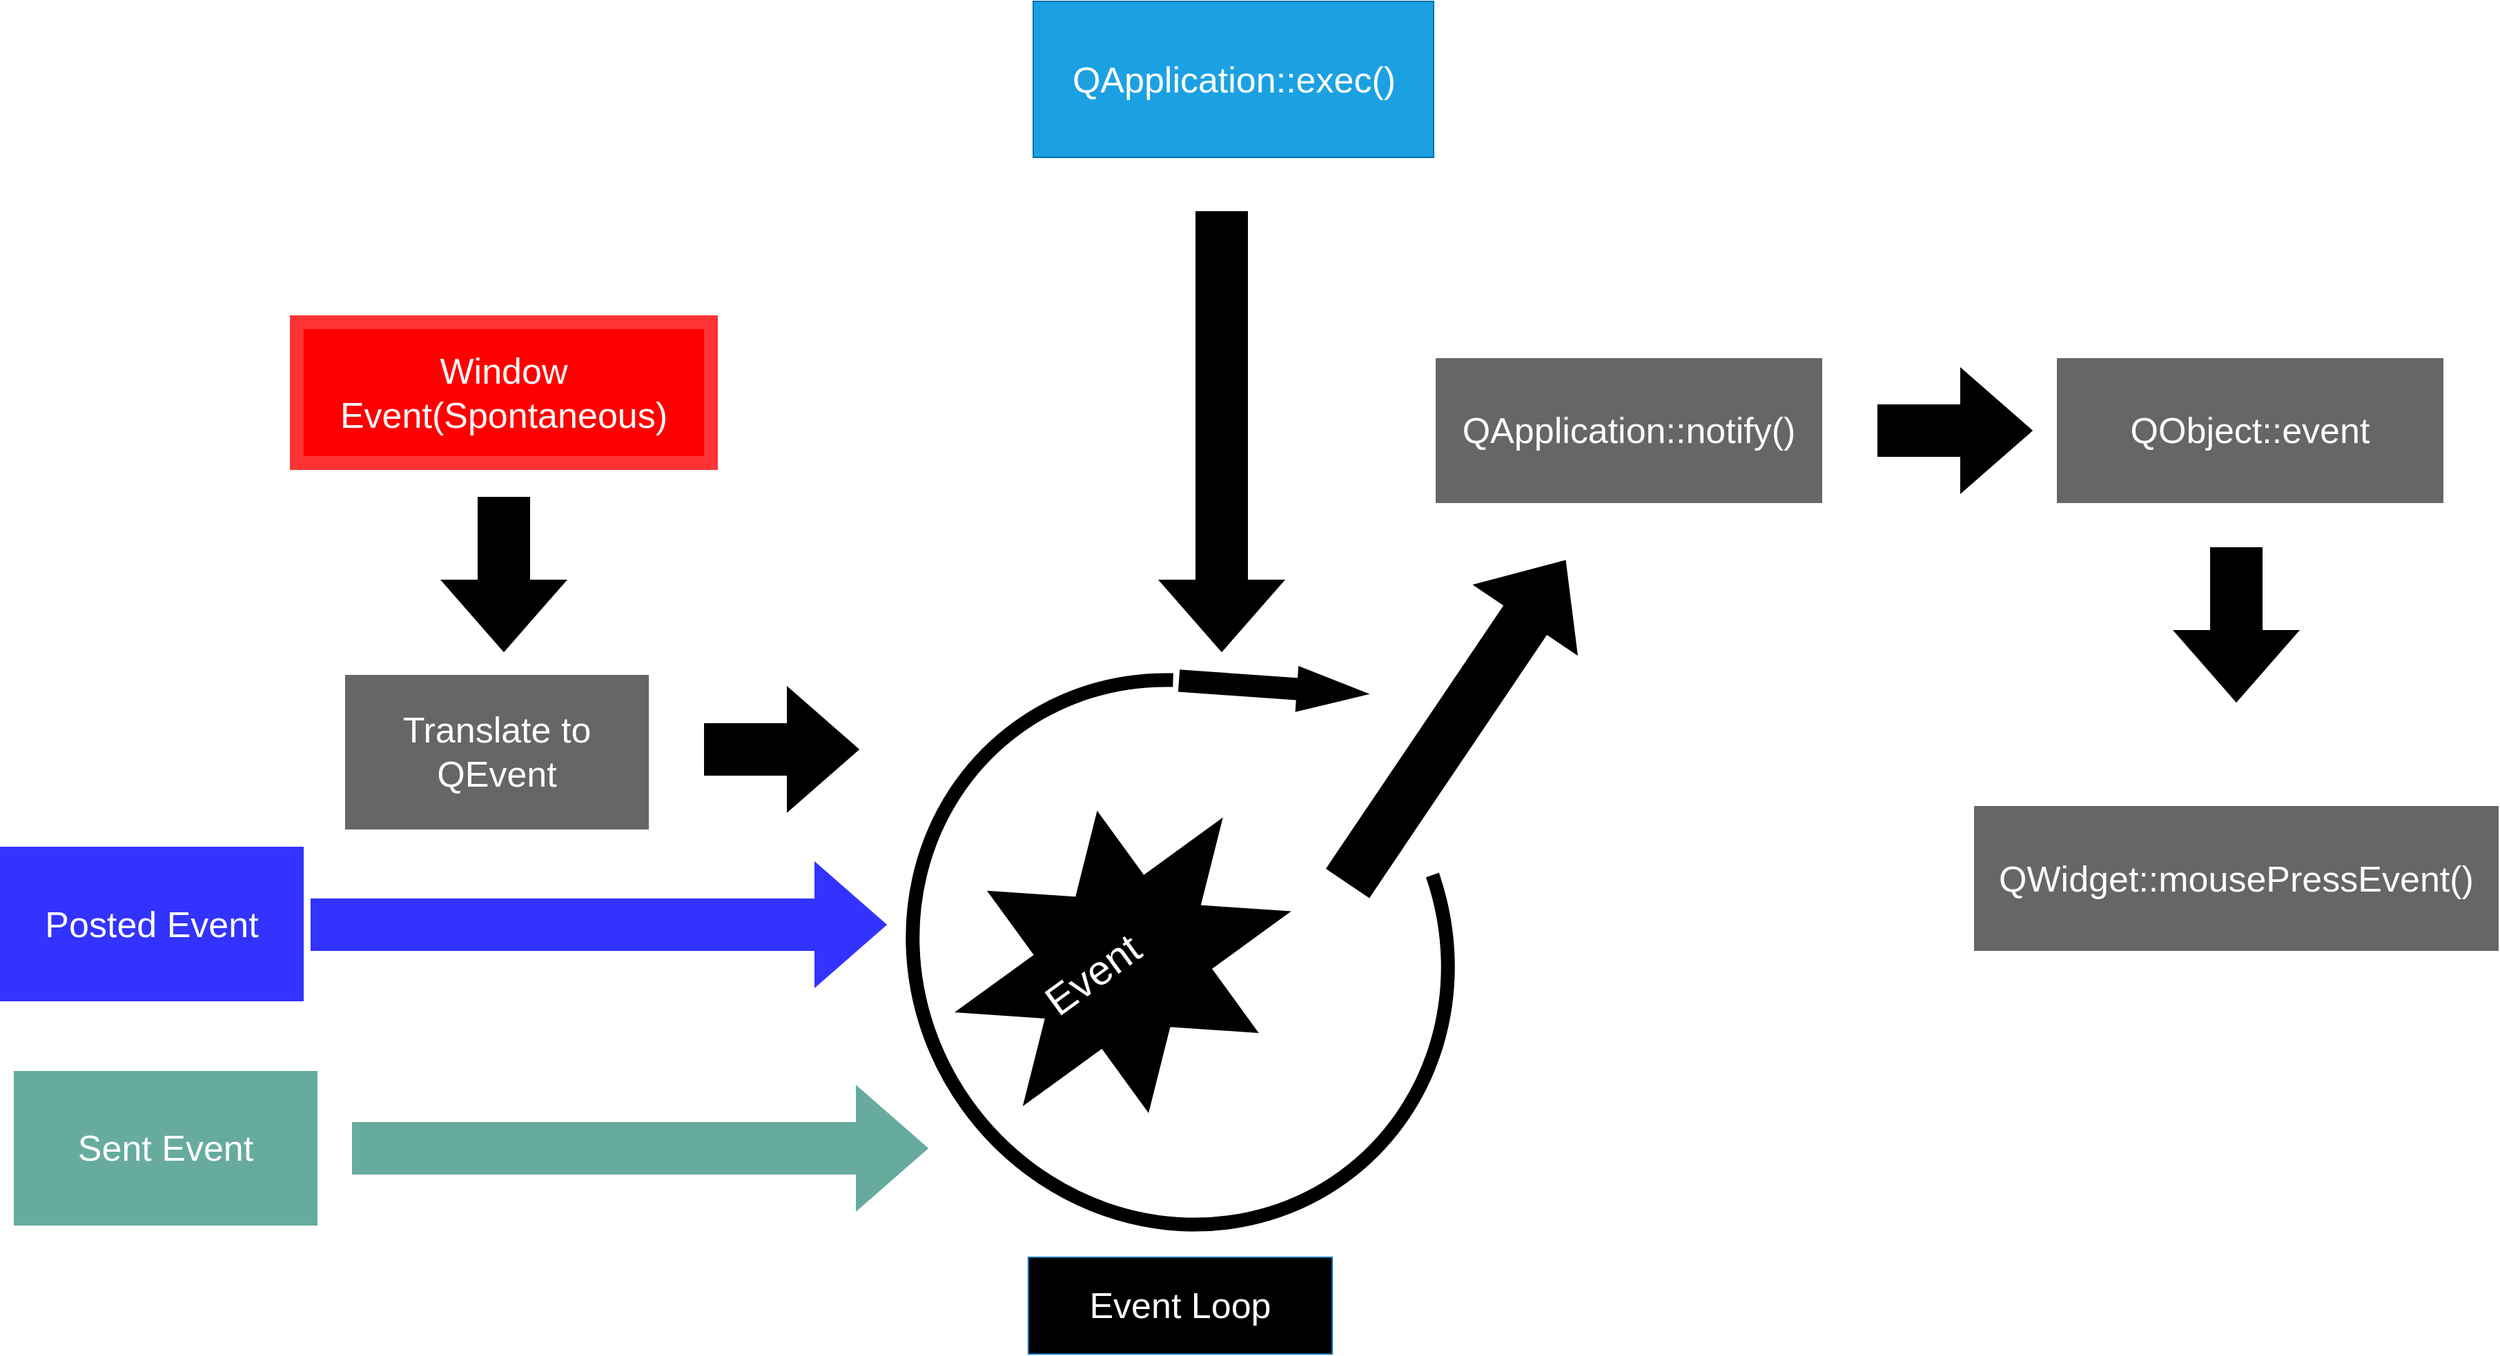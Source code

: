 <mxfile version="10.7.7" type="github"><diagram id="vogI1pNfAwl28cE4SdZt" name="Page-1"><mxGraphModel dx="2020" dy="1068" grid="1" gridSize="10" guides="1" tooltips="1" connect="1" arrows="1" fold="1" page="1" pageScale="1" pageWidth="3300" pageHeight="4681" math="0" shadow="0"><root><mxCell id="0"/><mxCell id="1" parent="0"/><mxCell id="UgowZCoz4_s6VS9KUdry-1" value="&lt;font style=&quot;font-size: 26px&quot;&gt;QApplication::exec()&lt;/font&gt;" style="rounded=0;whiteSpace=wrap;html=1;fillColor=#1ba1e2;strokeColor=#006EAF;fontColor=#ffffff;" parent="1" vertex="1"><mxGeometry x="853.5" y="200" width="290" height="113" as="geometry"/></mxCell><mxCell id="UgowZCoz4_s6VS9KUdry-5" value="" style="group;rotation=-36;" parent="1" vertex="1" connectable="0"><mxGeometry x="770" y="688" width="380" height="402" as="geometry"/></mxCell><mxCell id="UgowZCoz4_s6VS9KUdry-3" value="" style="verticalLabelPosition=bottom;verticalAlign=top;html=1;shape=mxgraph.basic.arc;startAngle=0.3;endAngle=0.1;strokeWidth=10;rotation=-36;" parent="UgowZCoz4_s6VS9KUdry-5" vertex="1"><mxGeometry width="380" height="402.0" as="geometry"/></mxCell><mxCell id="UgowZCoz4_s6VS9KUdry-4" value="" style="html=1;shadow=0;dashed=0;align=center;verticalAlign=middle;shape=mxgraph.arrows2.arrow;dy=0.6;dx=40;direction=south;notch=0;strokeWidth=6;fillColor=#000000;strokeColor=#000000;fontColor=#ffffff;rotation=-86;" parent="UgowZCoz4_s6VS9KUdry-5" vertex="1"><mxGeometry x="242" y="-54" width="25.333" height="125.625" as="geometry"/></mxCell><mxCell id="UgowZCoz4_s6VS9KUdry-7" value="" style="verticalLabelPosition=bottom;verticalAlign=top;html=1;shape=mxgraph.basic.8_point_star;strokeColor=#000000;strokeWidth=10;fillColor=#000000;rotation=-36;" parent="UgowZCoz4_s6VS9KUdry-5" vertex="1"><mxGeometry x="42" y="119" width="212.8" height="177.808" as="geometry"/></mxCell><mxCell id="UgowZCoz4_s6VS9KUdry-8" value="&lt;font style=&quot;font-size: 30px&quot; color=&quot;#ffffff&quot;&gt;Event&lt;/font&gt;" style="text;html=1;resizable=0;autosize=1;align=center;verticalAlign=middle;points=[];fillColor=none;strokeColor=none;rounded=0;rotation=-36;" parent="UgowZCoz4_s6VS9KUdry-5" vertex="1"><mxGeometry x="81" y="207" width="90" height="20" as="geometry"/></mxCell><mxCell id="UgowZCoz4_s6VS9KUdry-6" value="&lt;font style=&quot;font-size: 26px&quot;&gt;Event Loop&lt;/font&gt;" style="rounded=0;whiteSpace=wrap;html=1;fillColor=#000000;strokeColor=#006EAF;fontColor=#ffffff;" parent="1" vertex="1"><mxGeometry x="850" y="1110" width="220" height="70" as="geometry"/></mxCell><mxCell id="UgowZCoz4_s6VS9KUdry-11" value="&lt;font style=&quot;font-size: 26px&quot; color=&quot;#ffffff&quot;&gt;QApplication::notify()&lt;/font&gt;" style="rounded=0;whiteSpace=wrap;html=1;strokeColor=#666666;strokeWidth=10;fillColor=#666666;" parent="1" vertex="1"><mxGeometry x="1150" y="463.5" width="270" height="95" as="geometry"/></mxCell><mxCell id="UgowZCoz4_s6VS9KUdry-12" value="&lt;font style=&quot;font-size: 26px&quot; color=&quot;#ffffff&quot;&gt;QObject::event&lt;/font&gt;" style="rounded=0;whiteSpace=wrap;html=1;strokeColor=#666666;strokeWidth=10;fillColor=#666666;" parent="1" vertex="1"><mxGeometry x="1600" y="463.5" width="270" height="95" as="geometry"/></mxCell><mxCell id="UgowZCoz4_s6VS9KUdry-13" value="&lt;font style=&quot;font-size: 26px&quot; color=&quot;#ffffff&quot;&gt;QWidget::mousePressEvent()&lt;/font&gt;" style="rounded=0;whiteSpace=wrap;html=1;strokeColor=#666666;strokeWidth=10;fillColor=#666666;" parent="1" vertex="1"><mxGeometry x="1540" y="788" width="370" height="95" as="geometry"/></mxCell><mxCell id="UgowZCoz4_s6VS9KUdry-15" value="" style="html=1;shadow=0;dashed=0;align=center;verticalAlign=middle;shape=mxgraph.arrows2.arrow;dy=0.6;dx=40;direction=south;notch=0;strokeColor=#000000;strokeWidth=10;fillColor=#000000;" parent="1" vertex="1"><mxGeometry x="955" y="357" width="70" height="307" as="geometry"/></mxCell><mxCell id="UgowZCoz4_s6VS9KUdry-17" value="" style="html=1;shadow=0;dashed=0;align=center;verticalAlign=middle;shape=mxgraph.arrows2.arrow;dy=0.6;dx=40;direction=south;notch=0;strokeColor=#000000;strokeWidth=10;fillColor=#000000;" parent="1" vertex="1"><mxGeometry x="1690" y="600.5" width="70" height="100" as="geometry"/></mxCell><mxCell id="UgowZCoz4_s6VS9KUdry-18" value="" style="html=1;shadow=0;dashed=0;align=center;verticalAlign=middle;shape=mxgraph.arrows2.arrow;dy=0.6;dx=40;notch=0;strokeColor=#000000;strokeWidth=10;fillColor=#000000;rotation=-56;" parent="1" vertex="1"><mxGeometry x="1024.5" y="688" width="270" height="70" as="geometry"/></mxCell><mxCell id="UgowZCoz4_s6VS9KUdry-20" value="" style="html=1;shadow=0;dashed=0;align=center;verticalAlign=middle;shape=mxgraph.arrows2.arrow;dy=0.6;dx=40;notch=0;strokeColor=#000000;strokeWidth=10;fillColor=#000000;" parent="1" vertex="1"><mxGeometry x="1470" y="476" width="100" height="70" as="geometry"/></mxCell><mxCell id="gxC2Vnlstt54_fzs6ZFM-1" value="&lt;font color=&quot;#ffffff&quot; style=&quot;font-size: 26px&quot;&gt;Translate to QEvent&lt;/font&gt;" style="rounded=0;whiteSpace=wrap;html=1;strokeColor=#666666;strokeWidth=10;fillColor=#666666;" vertex="1" parent="1"><mxGeometry x="360" y="693" width="210" height="102" as="geometry"/></mxCell><mxCell id="gxC2Vnlstt54_fzs6ZFM-2" value="" style="html=1;shadow=0;dashed=0;align=center;verticalAlign=middle;shape=mxgraph.arrows2.arrow;dy=0.6;dx=40;notch=0;strokeColor=#000000;strokeWidth=10;fillColor=#000000;" vertex="1" parent="1"><mxGeometry x="620" y="707" width="100" height="70" as="geometry"/></mxCell><mxCell id="gxC2Vnlstt54_fzs6ZFM-3" value="&lt;font color=&quot;#ffffff&quot; style=&quot;font-size: 26px&quot;&gt;Window Event(Spontaneous)&lt;/font&gt;" style="rounded=0;whiteSpace=wrap;html=1;strokeColor=#FF3333;strokeWidth=10;fillColor=#FF0000;fontColor=#ffffff;" vertex="1" parent="1"><mxGeometry x="320" y="432.5" width="300" height="102" as="geometry"/></mxCell><mxCell id="gxC2Vnlstt54_fzs6ZFM-4" value="" style="html=1;shadow=0;dashed=0;align=center;verticalAlign=middle;shape=mxgraph.arrows2.arrow;dy=0.6;dx=40;direction=south;notch=0;strokeColor=#000000;strokeWidth=10;fillColor=#000000;" vertex="1" parent="1"><mxGeometry x="435" y="564" width="70" height="100" as="geometry"/></mxCell><mxCell id="gxC2Vnlstt54_fzs6ZFM-6" value="&lt;font color=&quot;#ffffff&quot; style=&quot;font-size: 26px&quot;&gt;Posted Event&lt;/font&gt;" style="rounded=0;whiteSpace=wrap;html=1;strokeColor=#3333FF;strokeWidth=10;fillColor=#3333FF;fontColor=#ffffff;" vertex="1" parent="1"><mxGeometry x="110" y="817.5" width="210" height="102" as="geometry"/></mxCell><mxCell id="gxC2Vnlstt54_fzs6ZFM-7" value="" style="html=1;shadow=0;dashed=0;align=center;verticalAlign=middle;shape=mxgraph.arrows2.arrow;dy=0.6;dx=40;notch=0;strokeColor=#3333FF;strokeWidth=10;fillColor=#3333FF;" vertex="1" parent="1"><mxGeometry x="335" y="834" width="405" height="70" as="geometry"/></mxCell><mxCell id="gxC2Vnlstt54_fzs6ZFM-10" value="&lt;font color=&quot;#ffffff&quot; style=&quot;font-size: 26px&quot;&gt;Sent Event&lt;/font&gt;" style="rounded=0;whiteSpace=wrap;html=1;strokeColor=#67AB9F;strokeWidth=10;fillColor=#67AB9F;fontColor=#ffffff;" vertex="1" parent="1"><mxGeometry x="120" y="980" width="210" height="102" as="geometry"/></mxCell><mxCell id="gxC2Vnlstt54_fzs6ZFM-11" value="" style="html=1;shadow=0;dashed=0;align=center;verticalAlign=middle;shape=mxgraph.arrows2.arrow;dy=0.6;dx=40;notch=0;strokeColor=#67AB9F;strokeWidth=10;fillColor=#67AB9F;" vertex="1" parent="1"><mxGeometry x="365" y="996" width="405" height="70" as="geometry"/></mxCell></root></mxGraphModel></diagram></mxfile>